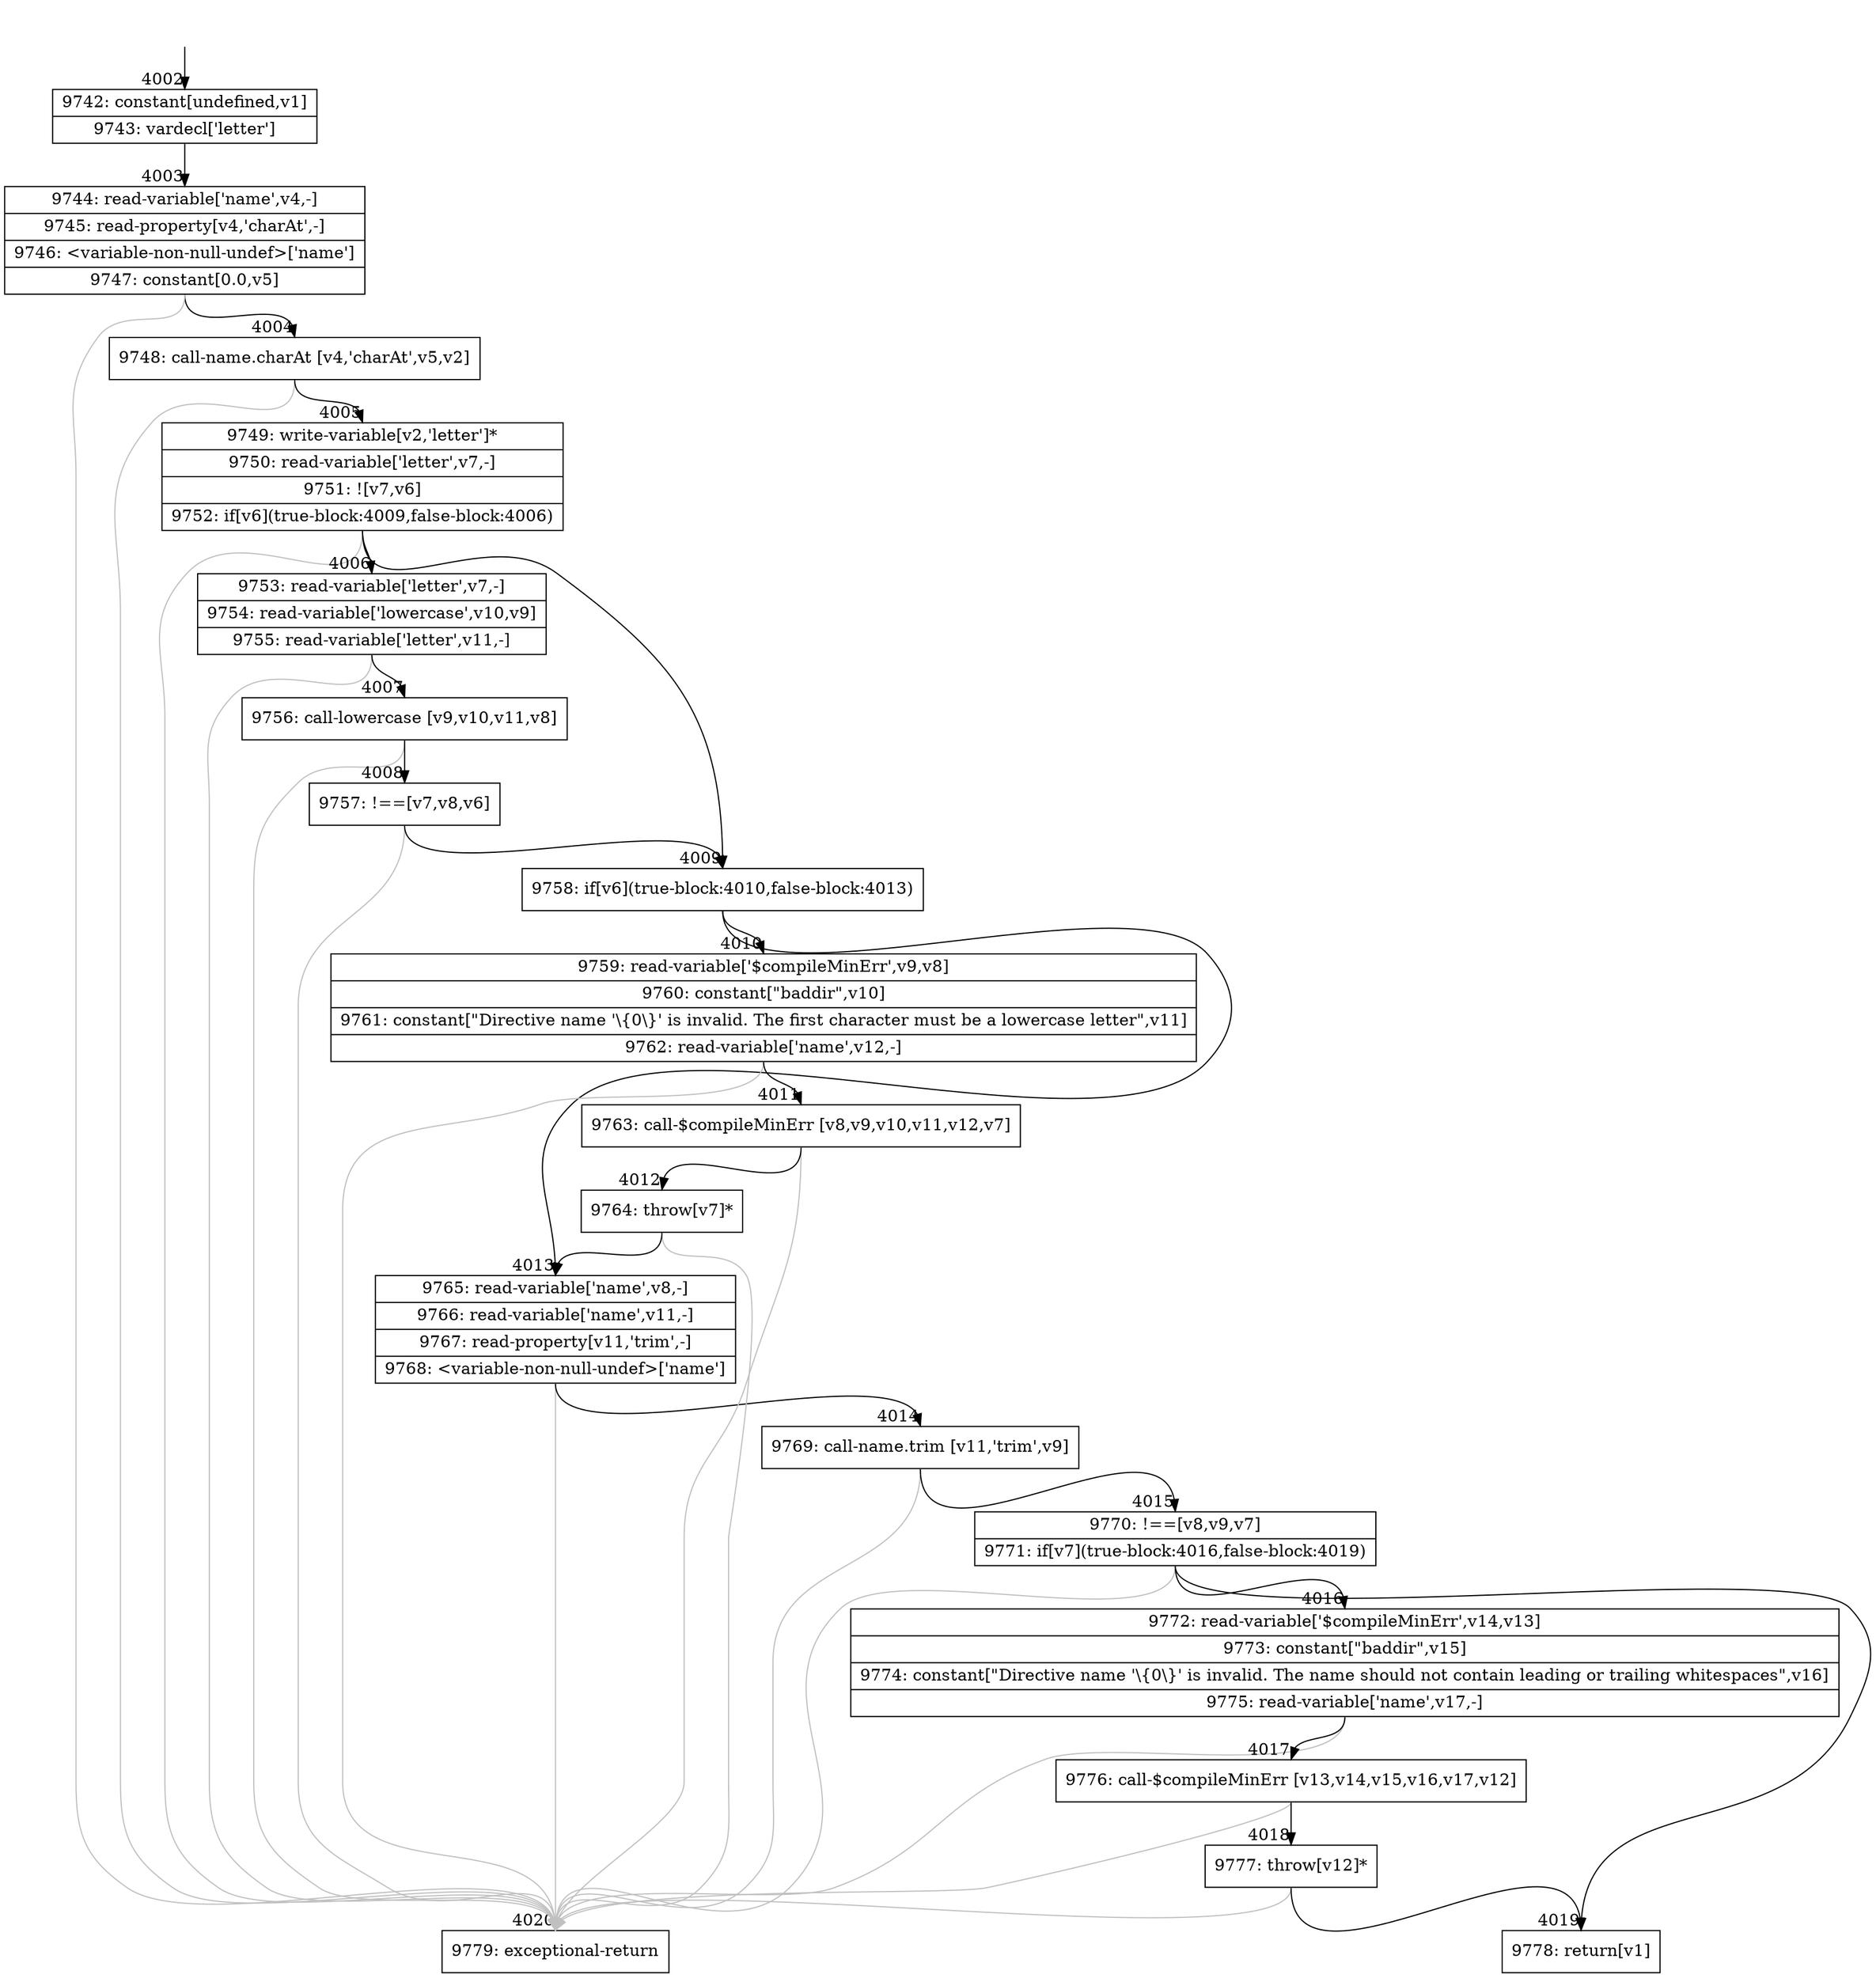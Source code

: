 digraph {
rankdir="TD"
BB_entry338[shape=none,label=""];
BB_entry338 -> BB4002 [tailport=s, headport=n, headlabel="    4002"]
BB4002 [shape=record label="{9742: constant[undefined,v1]|9743: vardecl['letter']}" ] 
BB4002 -> BB4003 [tailport=s, headport=n, headlabel="      4003"]
BB4003 [shape=record label="{9744: read-variable['name',v4,-]|9745: read-property[v4,'charAt',-]|9746: \<variable-non-null-undef\>['name']|9747: constant[0.0,v5]}" ] 
BB4003 -> BB4004 [tailport=s, headport=n, headlabel="      4004"]
BB4003 -> BB4020 [tailport=s, headport=n, color=gray, headlabel="      4020"]
BB4004 [shape=record label="{9748: call-name.charAt [v4,'charAt',v5,v2]}" ] 
BB4004 -> BB4005 [tailport=s, headport=n, headlabel="      4005"]
BB4004 -> BB4020 [tailport=s, headport=n, color=gray]
BB4005 [shape=record label="{9749: write-variable[v2,'letter']*|9750: read-variable['letter',v7,-]|9751: ![v7,v6]|9752: if[v6](true-block:4009,false-block:4006)}" ] 
BB4005 -> BB4009 [tailport=s, headport=n, headlabel="      4009"]
BB4005 -> BB4006 [tailport=s, headport=n, headlabel="      4006"]
BB4005 -> BB4020 [tailport=s, headport=n, color=gray]
BB4006 [shape=record label="{9753: read-variable['letter',v7,-]|9754: read-variable['lowercase',v10,v9]|9755: read-variable['letter',v11,-]}" ] 
BB4006 -> BB4007 [tailport=s, headport=n, headlabel="      4007"]
BB4006 -> BB4020 [tailport=s, headport=n, color=gray]
BB4007 [shape=record label="{9756: call-lowercase [v9,v10,v11,v8]}" ] 
BB4007 -> BB4008 [tailport=s, headport=n, headlabel="      4008"]
BB4007 -> BB4020 [tailport=s, headport=n, color=gray]
BB4008 [shape=record label="{9757: !==[v7,v8,v6]}" ] 
BB4008 -> BB4009 [tailport=s, headport=n]
BB4008 -> BB4020 [tailport=s, headport=n, color=gray]
BB4009 [shape=record label="{9758: if[v6](true-block:4010,false-block:4013)}" ] 
BB4009 -> BB4010 [tailport=s, headport=n, headlabel="      4010"]
BB4009 -> BB4013 [tailport=s, headport=n, headlabel="      4013"]
BB4010 [shape=record label="{9759: read-variable['$compileMinErr',v9,v8]|9760: constant[\"baddir\",v10]|9761: constant[\"Directive name '\\\{0\\\}' is invalid. The first character must be a lowercase letter\",v11]|9762: read-variable['name',v12,-]}" ] 
BB4010 -> BB4011 [tailport=s, headport=n, headlabel="      4011"]
BB4010 -> BB4020 [tailport=s, headport=n, color=gray]
BB4011 [shape=record label="{9763: call-$compileMinErr [v8,v9,v10,v11,v12,v7]}" ] 
BB4011 -> BB4012 [tailport=s, headport=n, headlabel="      4012"]
BB4011 -> BB4020 [tailport=s, headport=n, color=gray]
BB4012 [shape=record label="{9764: throw[v7]*}" ] 
BB4012 -> BB4013 [tailport=s, headport=n]
BB4012 -> BB4020 [tailport=s, headport=n, color=gray]
BB4013 [shape=record label="{9765: read-variable['name',v8,-]|9766: read-variable['name',v11,-]|9767: read-property[v11,'trim',-]|9768: \<variable-non-null-undef\>['name']}" ] 
BB4013 -> BB4014 [tailport=s, headport=n, headlabel="      4014"]
BB4013 -> BB4020 [tailport=s, headport=n, color=gray]
BB4014 [shape=record label="{9769: call-name.trim [v11,'trim',v9]}" ] 
BB4014 -> BB4015 [tailport=s, headport=n, headlabel="      4015"]
BB4014 -> BB4020 [tailport=s, headport=n, color=gray]
BB4015 [shape=record label="{9770: !==[v8,v9,v7]|9771: if[v7](true-block:4016,false-block:4019)}" ] 
BB4015 -> BB4016 [tailport=s, headport=n, headlabel="      4016"]
BB4015 -> BB4019 [tailport=s, headport=n, headlabel="      4019"]
BB4015 -> BB4020 [tailport=s, headport=n, color=gray]
BB4016 [shape=record label="{9772: read-variable['$compileMinErr',v14,v13]|9773: constant[\"baddir\",v15]|9774: constant[\"Directive name '\\\{0\\\}' is invalid. The name should not contain leading or trailing whitespaces\",v16]|9775: read-variable['name',v17,-]}" ] 
BB4016 -> BB4017 [tailport=s, headport=n, headlabel="      4017"]
BB4016 -> BB4020 [tailport=s, headport=n, color=gray]
BB4017 [shape=record label="{9776: call-$compileMinErr [v13,v14,v15,v16,v17,v12]}" ] 
BB4017 -> BB4018 [tailport=s, headport=n, headlabel="      4018"]
BB4017 -> BB4020 [tailport=s, headport=n, color=gray]
BB4018 [shape=record label="{9777: throw[v12]*}" ] 
BB4018 -> BB4019 [tailport=s, headport=n]
BB4018 -> BB4020 [tailport=s, headport=n, color=gray]
BB4019 [shape=record label="{9778: return[v1]}" ] 
BB4020 [shape=record label="{9779: exceptional-return}" ] 
//#$~ 6912
}
